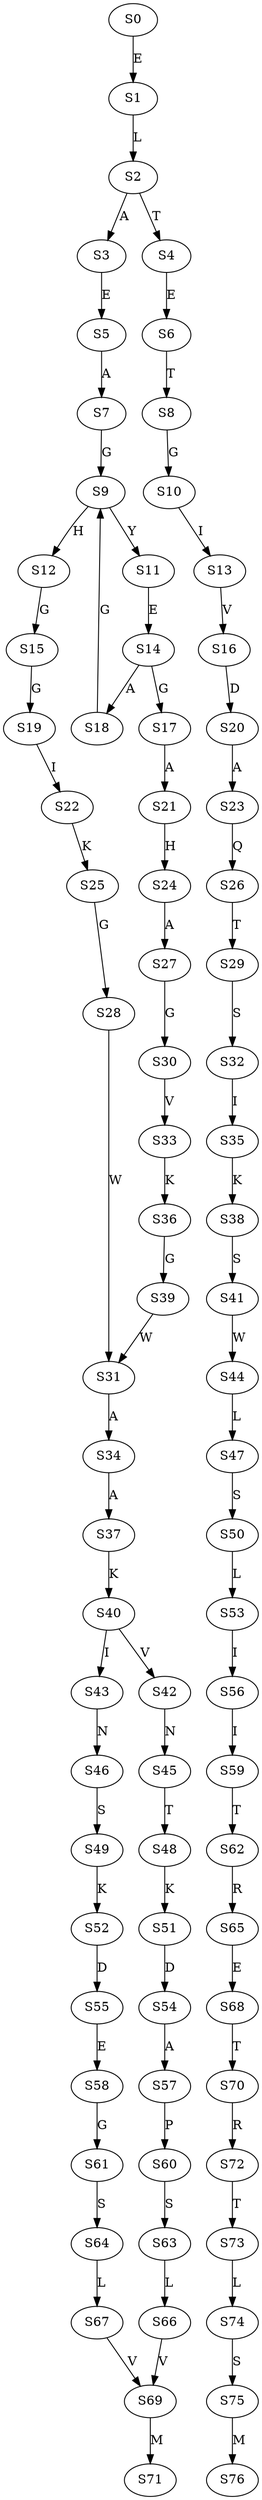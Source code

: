 strict digraph  {
	S0 -> S1 [ label = E ];
	S1 -> S2 [ label = L ];
	S2 -> S3 [ label = A ];
	S2 -> S4 [ label = T ];
	S3 -> S5 [ label = E ];
	S4 -> S6 [ label = E ];
	S5 -> S7 [ label = A ];
	S6 -> S8 [ label = T ];
	S7 -> S9 [ label = G ];
	S8 -> S10 [ label = G ];
	S9 -> S11 [ label = Y ];
	S9 -> S12 [ label = H ];
	S10 -> S13 [ label = I ];
	S11 -> S14 [ label = E ];
	S12 -> S15 [ label = G ];
	S13 -> S16 [ label = V ];
	S14 -> S17 [ label = G ];
	S14 -> S18 [ label = A ];
	S15 -> S19 [ label = G ];
	S16 -> S20 [ label = D ];
	S17 -> S21 [ label = A ];
	S18 -> S9 [ label = G ];
	S19 -> S22 [ label = I ];
	S20 -> S23 [ label = A ];
	S21 -> S24 [ label = H ];
	S22 -> S25 [ label = K ];
	S23 -> S26 [ label = Q ];
	S24 -> S27 [ label = A ];
	S25 -> S28 [ label = G ];
	S26 -> S29 [ label = T ];
	S27 -> S30 [ label = G ];
	S28 -> S31 [ label = W ];
	S29 -> S32 [ label = S ];
	S30 -> S33 [ label = V ];
	S31 -> S34 [ label = A ];
	S32 -> S35 [ label = I ];
	S33 -> S36 [ label = K ];
	S34 -> S37 [ label = A ];
	S35 -> S38 [ label = K ];
	S36 -> S39 [ label = G ];
	S37 -> S40 [ label = K ];
	S38 -> S41 [ label = S ];
	S39 -> S31 [ label = W ];
	S40 -> S42 [ label = V ];
	S40 -> S43 [ label = I ];
	S41 -> S44 [ label = W ];
	S42 -> S45 [ label = N ];
	S43 -> S46 [ label = N ];
	S44 -> S47 [ label = L ];
	S45 -> S48 [ label = T ];
	S46 -> S49 [ label = S ];
	S47 -> S50 [ label = S ];
	S48 -> S51 [ label = K ];
	S49 -> S52 [ label = K ];
	S50 -> S53 [ label = L ];
	S51 -> S54 [ label = D ];
	S52 -> S55 [ label = D ];
	S53 -> S56 [ label = I ];
	S54 -> S57 [ label = A ];
	S55 -> S58 [ label = E ];
	S56 -> S59 [ label = I ];
	S57 -> S60 [ label = P ];
	S58 -> S61 [ label = G ];
	S59 -> S62 [ label = T ];
	S60 -> S63 [ label = S ];
	S61 -> S64 [ label = S ];
	S62 -> S65 [ label = R ];
	S63 -> S66 [ label = L ];
	S64 -> S67 [ label = L ];
	S65 -> S68 [ label = E ];
	S66 -> S69 [ label = V ];
	S67 -> S69 [ label = V ];
	S68 -> S70 [ label = T ];
	S69 -> S71 [ label = M ];
	S70 -> S72 [ label = R ];
	S72 -> S73 [ label = T ];
	S73 -> S74 [ label = L ];
	S74 -> S75 [ label = S ];
	S75 -> S76 [ label = M ];
}
